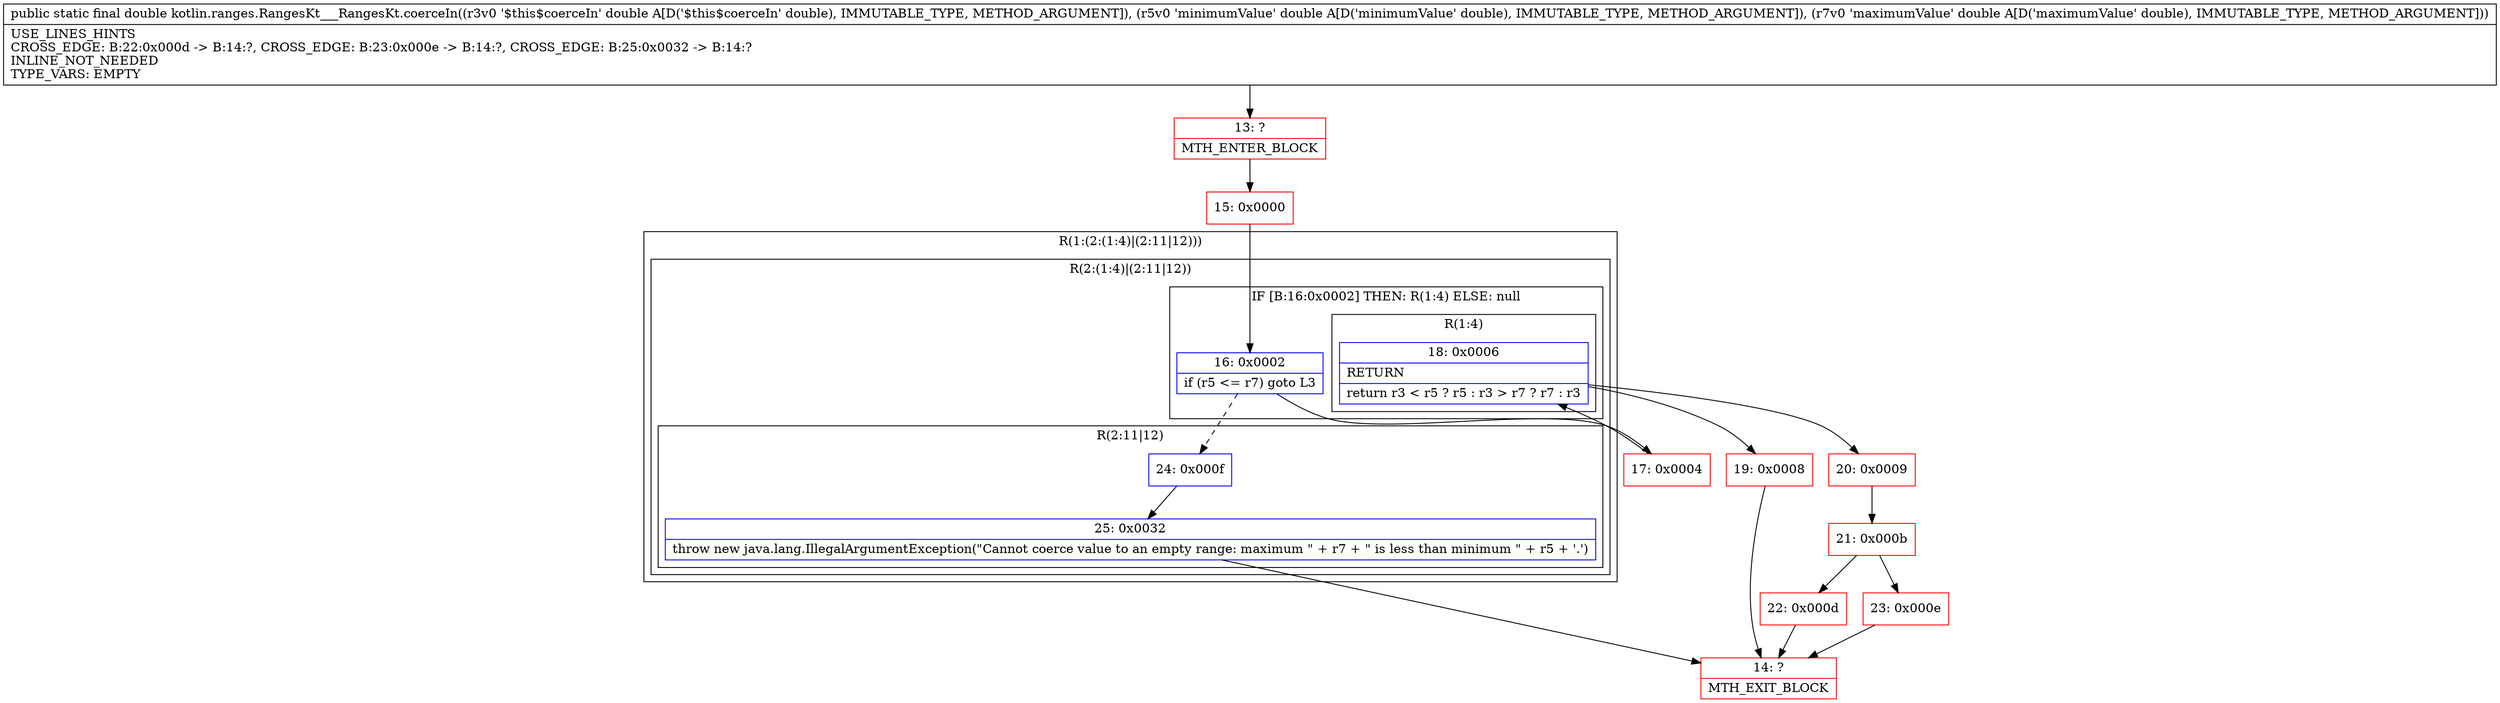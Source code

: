 digraph "CFG forkotlin.ranges.RangesKt___RangesKt.coerceIn(DDD)D" {
subgraph cluster_Region_824008205 {
label = "R(1:(2:(1:4)|(2:11|12)))";
node [shape=record,color=blue];
subgraph cluster_Region_74284443 {
label = "R(2:(1:4)|(2:11|12))";
node [shape=record,color=blue];
subgraph cluster_IfRegion_1178305416 {
label = "IF [B:16:0x0002] THEN: R(1:4) ELSE: null";
node [shape=record,color=blue];
Node_16 [shape=record,label="{16\:\ 0x0002|if (r5 \<= r7) goto L3\l}"];
subgraph cluster_Region_2061139785 {
label = "R(1:4)";
node [shape=record,color=blue];
Node_18 [shape=record,label="{18\:\ 0x0006|RETURN\l|return r3 \< r5 ? r5 : r3 \> r7 ? r7 : r3\l}"];
}
}
subgraph cluster_Region_560773929 {
label = "R(2:11|12)";
node [shape=record,color=blue];
Node_24 [shape=record,label="{24\:\ 0x000f}"];
Node_25 [shape=record,label="{25\:\ 0x0032|throw new java.lang.IllegalArgumentException(\"Cannot coerce value to an empty range: maximum \" + r7 + \" is less than minimum \" + r5 + '.')\l}"];
}
}
}
Node_13 [shape=record,color=red,label="{13\:\ ?|MTH_ENTER_BLOCK\l}"];
Node_15 [shape=record,color=red,label="{15\:\ 0x0000}"];
Node_17 [shape=record,color=red,label="{17\:\ 0x0004}"];
Node_19 [shape=record,color=red,label="{19\:\ 0x0008}"];
Node_14 [shape=record,color=red,label="{14\:\ ?|MTH_EXIT_BLOCK\l}"];
Node_20 [shape=record,color=red,label="{20\:\ 0x0009}"];
Node_21 [shape=record,color=red,label="{21\:\ 0x000b}"];
Node_22 [shape=record,color=red,label="{22\:\ 0x000d}"];
Node_23 [shape=record,color=red,label="{23\:\ 0x000e}"];
MethodNode[shape=record,label="{public static final double kotlin.ranges.RangesKt___RangesKt.coerceIn((r3v0 '$this$coerceIn' double A[D('$this$coerceIn' double), IMMUTABLE_TYPE, METHOD_ARGUMENT]), (r5v0 'minimumValue' double A[D('minimumValue' double), IMMUTABLE_TYPE, METHOD_ARGUMENT]), (r7v0 'maximumValue' double A[D('maximumValue' double), IMMUTABLE_TYPE, METHOD_ARGUMENT]))  | USE_LINES_HINTS\lCROSS_EDGE: B:22:0x000d \-\> B:14:?, CROSS_EDGE: B:23:0x000e \-\> B:14:?, CROSS_EDGE: B:25:0x0032 \-\> B:14:?\lINLINE_NOT_NEEDED\lTYPE_VARS: EMPTY\l}"];
MethodNode -> Node_13;Node_16 -> Node_17;
Node_16 -> Node_24[style=dashed];
Node_18 -> Node_19;
Node_18 -> Node_20;
Node_24 -> Node_25;
Node_25 -> Node_14;
Node_13 -> Node_15;
Node_15 -> Node_16;
Node_17 -> Node_18;
Node_19 -> Node_14;
Node_20 -> Node_21;
Node_21 -> Node_22;
Node_21 -> Node_23;
Node_22 -> Node_14;
Node_23 -> Node_14;
}

